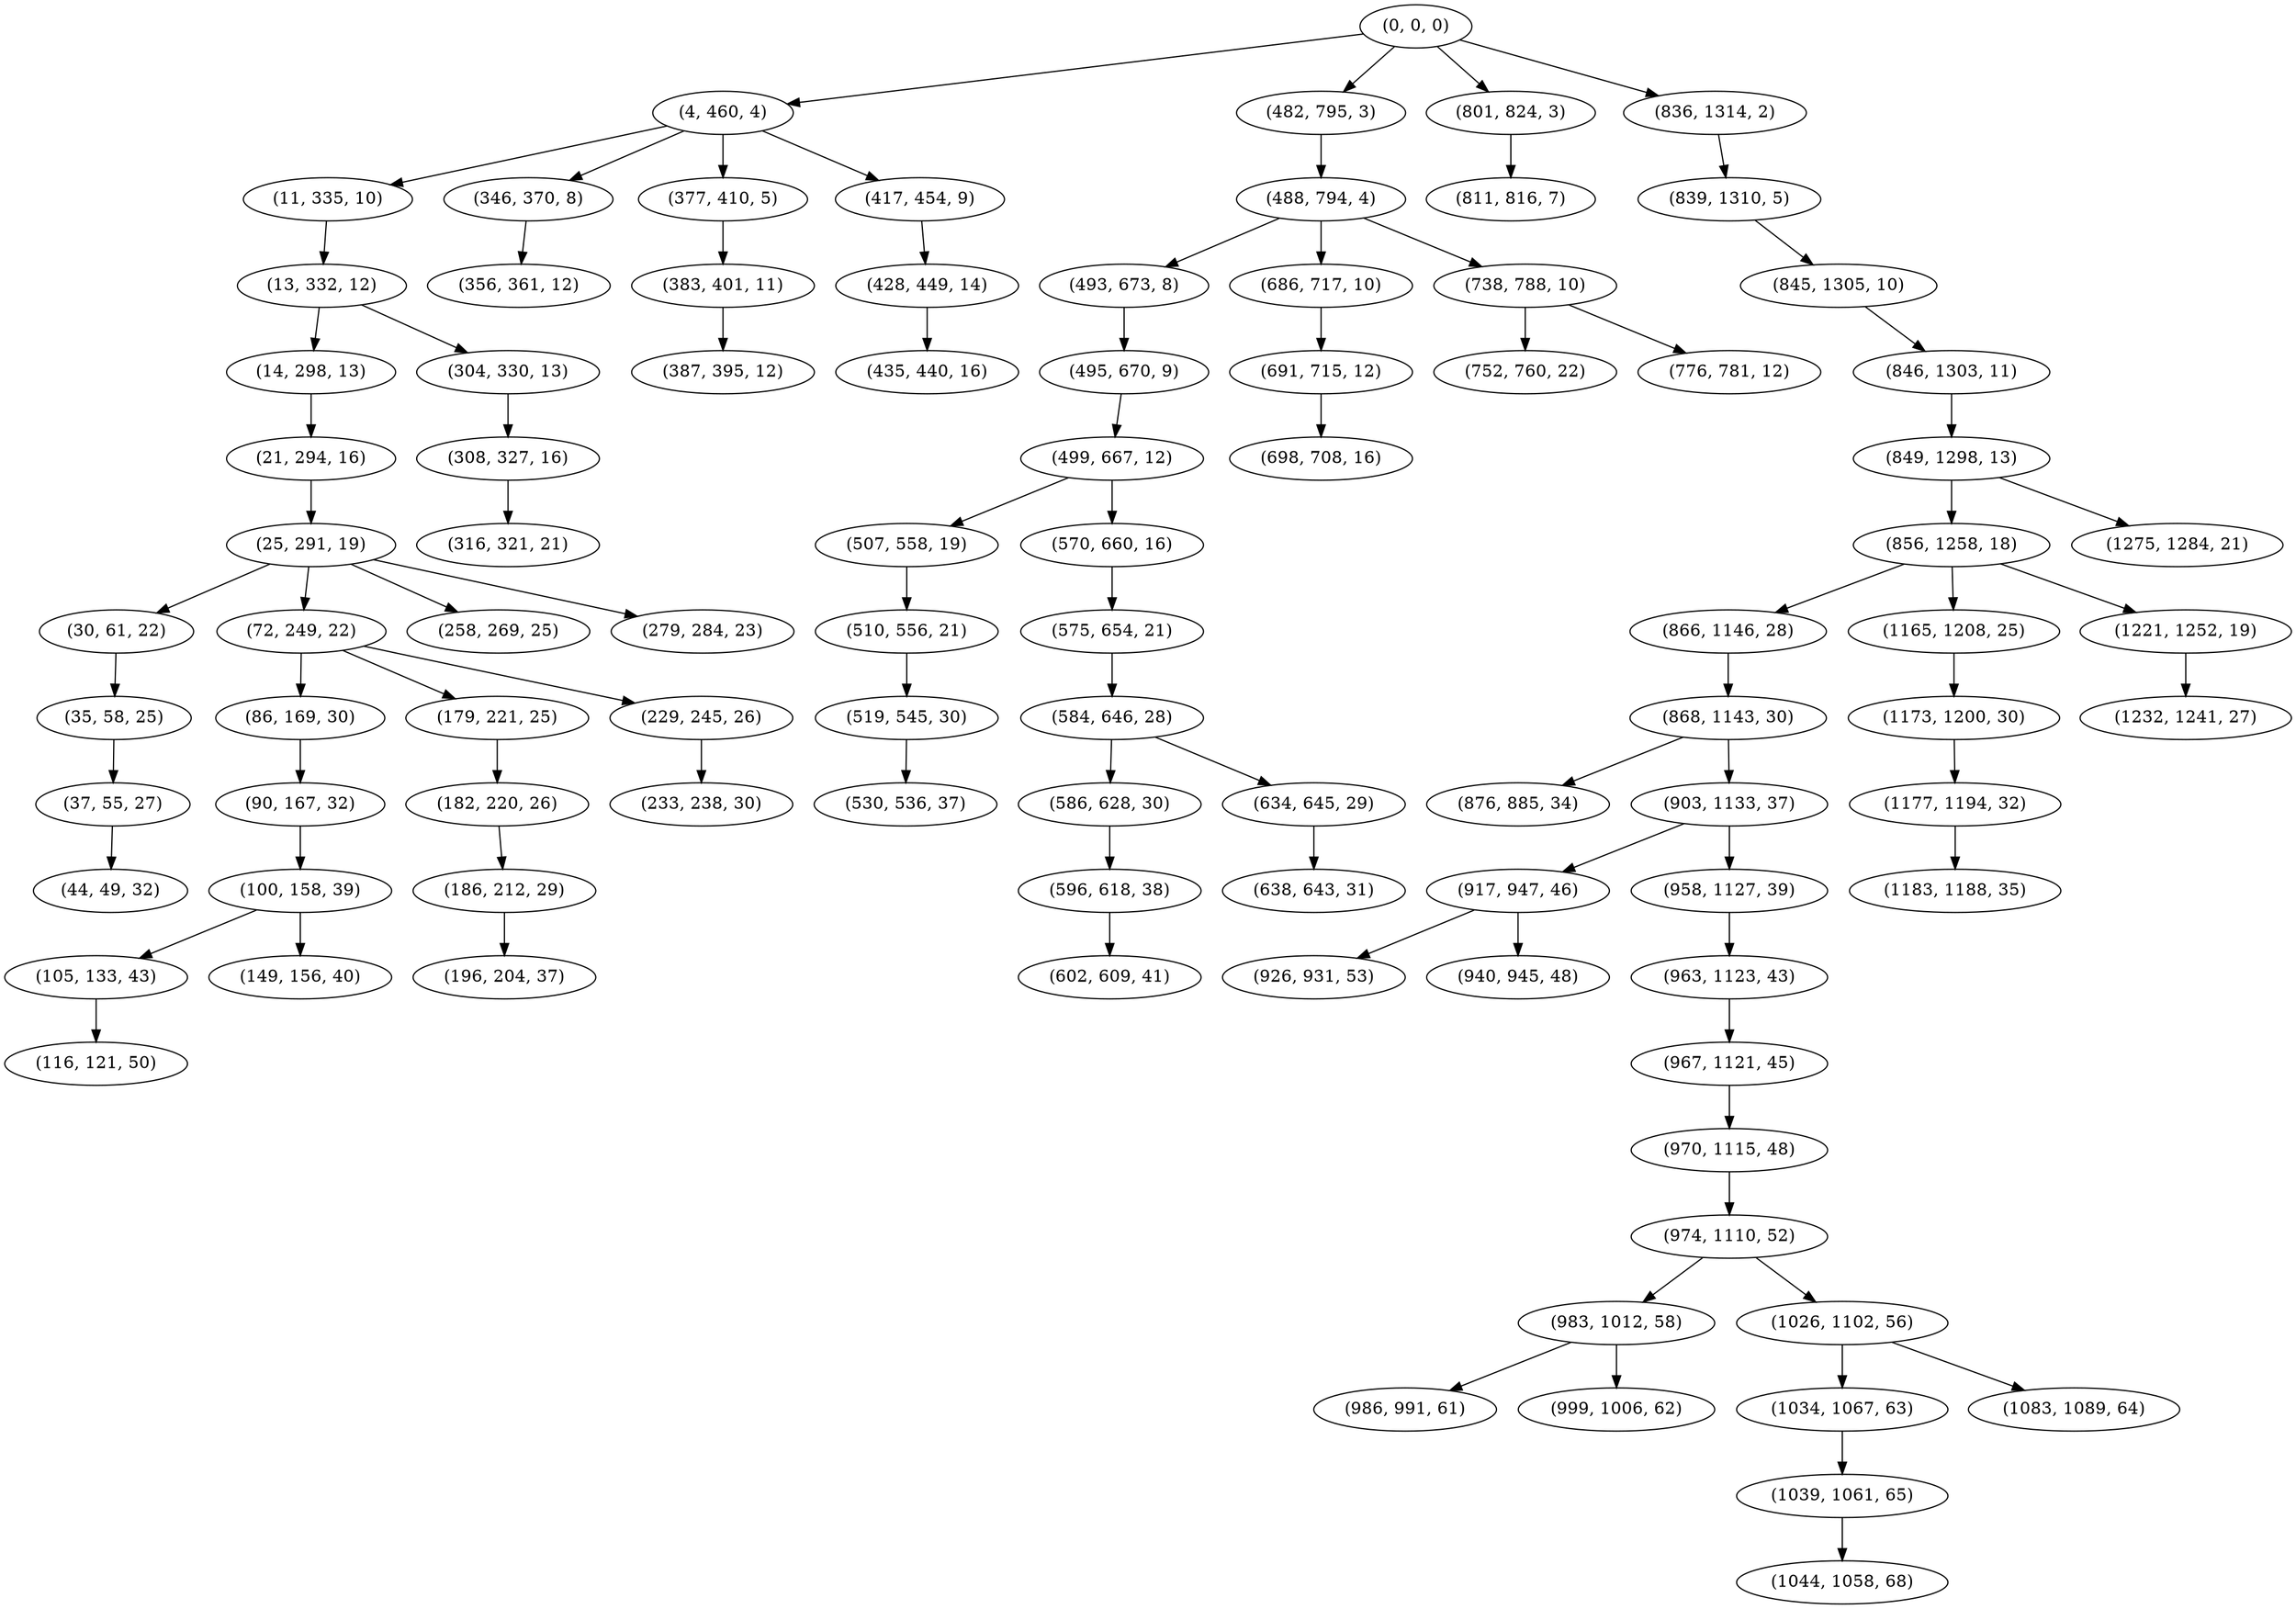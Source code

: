 digraph tree {
    "(0, 0, 0)";
    "(4, 460, 4)";
    "(11, 335, 10)";
    "(13, 332, 12)";
    "(14, 298, 13)";
    "(21, 294, 16)";
    "(25, 291, 19)";
    "(30, 61, 22)";
    "(35, 58, 25)";
    "(37, 55, 27)";
    "(44, 49, 32)";
    "(72, 249, 22)";
    "(86, 169, 30)";
    "(90, 167, 32)";
    "(100, 158, 39)";
    "(105, 133, 43)";
    "(116, 121, 50)";
    "(149, 156, 40)";
    "(179, 221, 25)";
    "(182, 220, 26)";
    "(186, 212, 29)";
    "(196, 204, 37)";
    "(229, 245, 26)";
    "(233, 238, 30)";
    "(258, 269, 25)";
    "(279, 284, 23)";
    "(304, 330, 13)";
    "(308, 327, 16)";
    "(316, 321, 21)";
    "(346, 370, 8)";
    "(356, 361, 12)";
    "(377, 410, 5)";
    "(383, 401, 11)";
    "(387, 395, 12)";
    "(417, 454, 9)";
    "(428, 449, 14)";
    "(435, 440, 16)";
    "(482, 795, 3)";
    "(488, 794, 4)";
    "(493, 673, 8)";
    "(495, 670, 9)";
    "(499, 667, 12)";
    "(507, 558, 19)";
    "(510, 556, 21)";
    "(519, 545, 30)";
    "(530, 536, 37)";
    "(570, 660, 16)";
    "(575, 654, 21)";
    "(584, 646, 28)";
    "(586, 628, 30)";
    "(596, 618, 38)";
    "(602, 609, 41)";
    "(634, 645, 29)";
    "(638, 643, 31)";
    "(686, 717, 10)";
    "(691, 715, 12)";
    "(698, 708, 16)";
    "(738, 788, 10)";
    "(752, 760, 22)";
    "(776, 781, 12)";
    "(801, 824, 3)";
    "(811, 816, 7)";
    "(836, 1314, 2)";
    "(839, 1310, 5)";
    "(845, 1305, 10)";
    "(846, 1303, 11)";
    "(849, 1298, 13)";
    "(856, 1258, 18)";
    "(866, 1146, 28)";
    "(868, 1143, 30)";
    "(876, 885, 34)";
    "(903, 1133, 37)";
    "(917, 947, 46)";
    "(926, 931, 53)";
    "(940, 945, 48)";
    "(958, 1127, 39)";
    "(963, 1123, 43)";
    "(967, 1121, 45)";
    "(970, 1115, 48)";
    "(974, 1110, 52)";
    "(983, 1012, 58)";
    "(986, 991, 61)";
    "(999, 1006, 62)";
    "(1026, 1102, 56)";
    "(1034, 1067, 63)";
    "(1039, 1061, 65)";
    "(1044, 1058, 68)";
    "(1083, 1089, 64)";
    "(1165, 1208, 25)";
    "(1173, 1200, 30)";
    "(1177, 1194, 32)";
    "(1183, 1188, 35)";
    "(1221, 1252, 19)";
    "(1232, 1241, 27)";
    "(1275, 1284, 21)";
    "(0, 0, 0)" -> "(4, 460, 4)";
    "(0, 0, 0)" -> "(482, 795, 3)";
    "(0, 0, 0)" -> "(801, 824, 3)";
    "(0, 0, 0)" -> "(836, 1314, 2)";
    "(4, 460, 4)" -> "(11, 335, 10)";
    "(4, 460, 4)" -> "(346, 370, 8)";
    "(4, 460, 4)" -> "(377, 410, 5)";
    "(4, 460, 4)" -> "(417, 454, 9)";
    "(11, 335, 10)" -> "(13, 332, 12)";
    "(13, 332, 12)" -> "(14, 298, 13)";
    "(13, 332, 12)" -> "(304, 330, 13)";
    "(14, 298, 13)" -> "(21, 294, 16)";
    "(21, 294, 16)" -> "(25, 291, 19)";
    "(25, 291, 19)" -> "(30, 61, 22)";
    "(25, 291, 19)" -> "(72, 249, 22)";
    "(25, 291, 19)" -> "(258, 269, 25)";
    "(25, 291, 19)" -> "(279, 284, 23)";
    "(30, 61, 22)" -> "(35, 58, 25)";
    "(35, 58, 25)" -> "(37, 55, 27)";
    "(37, 55, 27)" -> "(44, 49, 32)";
    "(72, 249, 22)" -> "(86, 169, 30)";
    "(72, 249, 22)" -> "(179, 221, 25)";
    "(72, 249, 22)" -> "(229, 245, 26)";
    "(86, 169, 30)" -> "(90, 167, 32)";
    "(90, 167, 32)" -> "(100, 158, 39)";
    "(100, 158, 39)" -> "(105, 133, 43)";
    "(100, 158, 39)" -> "(149, 156, 40)";
    "(105, 133, 43)" -> "(116, 121, 50)";
    "(179, 221, 25)" -> "(182, 220, 26)";
    "(182, 220, 26)" -> "(186, 212, 29)";
    "(186, 212, 29)" -> "(196, 204, 37)";
    "(229, 245, 26)" -> "(233, 238, 30)";
    "(304, 330, 13)" -> "(308, 327, 16)";
    "(308, 327, 16)" -> "(316, 321, 21)";
    "(346, 370, 8)" -> "(356, 361, 12)";
    "(377, 410, 5)" -> "(383, 401, 11)";
    "(383, 401, 11)" -> "(387, 395, 12)";
    "(417, 454, 9)" -> "(428, 449, 14)";
    "(428, 449, 14)" -> "(435, 440, 16)";
    "(482, 795, 3)" -> "(488, 794, 4)";
    "(488, 794, 4)" -> "(493, 673, 8)";
    "(488, 794, 4)" -> "(686, 717, 10)";
    "(488, 794, 4)" -> "(738, 788, 10)";
    "(493, 673, 8)" -> "(495, 670, 9)";
    "(495, 670, 9)" -> "(499, 667, 12)";
    "(499, 667, 12)" -> "(507, 558, 19)";
    "(499, 667, 12)" -> "(570, 660, 16)";
    "(507, 558, 19)" -> "(510, 556, 21)";
    "(510, 556, 21)" -> "(519, 545, 30)";
    "(519, 545, 30)" -> "(530, 536, 37)";
    "(570, 660, 16)" -> "(575, 654, 21)";
    "(575, 654, 21)" -> "(584, 646, 28)";
    "(584, 646, 28)" -> "(586, 628, 30)";
    "(584, 646, 28)" -> "(634, 645, 29)";
    "(586, 628, 30)" -> "(596, 618, 38)";
    "(596, 618, 38)" -> "(602, 609, 41)";
    "(634, 645, 29)" -> "(638, 643, 31)";
    "(686, 717, 10)" -> "(691, 715, 12)";
    "(691, 715, 12)" -> "(698, 708, 16)";
    "(738, 788, 10)" -> "(752, 760, 22)";
    "(738, 788, 10)" -> "(776, 781, 12)";
    "(801, 824, 3)" -> "(811, 816, 7)";
    "(836, 1314, 2)" -> "(839, 1310, 5)";
    "(839, 1310, 5)" -> "(845, 1305, 10)";
    "(845, 1305, 10)" -> "(846, 1303, 11)";
    "(846, 1303, 11)" -> "(849, 1298, 13)";
    "(849, 1298, 13)" -> "(856, 1258, 18)";
    "(849, 1298, 13)" -> "(1275, 1284, 21)";
    "(856, 1258, 18)" -> "(866, 1146, 28)";
    "(856, 1258, 18)" -> "(1165, 1208, 25)";
    "(856, 1258, 18)" -> "(1221, 1252, 19)";
    "(866, 1146, 28)" -> "(868, 1143, 30)";
    "(868, 1143, 30)" -> "(876, 885, 34)";
    "(868, 1143, 30)" -> "(903, 1133, 37)";
    "(903, 1133, 37)" -> "(917, 947, 46)";
    "(903, 1133, 37)" -> "(958, 1127, 39)";
    "(917, 947, 46)" -> "(926, 931, 53)";
    "(917, 947, 46)" -> "(940, 945, 48)";
    "(958, 1127, 39)" -> "(963, 1123, 43)";
    "(963, 1123, 43)" -> "(967, 1121, 45)";
    "(967, 1121, 45)" -> "(970, 1115, 48)";
    "(970, 1115, 48)" -> "(974, 1110, 52)";
    "(974, 1110, 52)" -> "(983, 1012, 58)";
    "(974, 1110, 52)" -> "(1026, 1102, 56)";
    "(983, 1012, 58)" -> "(986, 991, 61)";
    "(983, 1012, 58)" -> "(999, 1006, 62)";
    "(1026, 1102, 56)" -> "(1034, 1067, 63)";
    "(1026, 1102, 56)" -> "(1083, 1089, 64)";
    "(1034, 1067, 63)" -> "(1039, 1061, 65)";
    "(1039, 1061, 65)" -> "(1044, 1058, 68)";
    "(1165, 1208, 25)" -> "(1173, 1200, 30)";
    "(1173, 1200, 30)" -> "(1177, 1194, 32)";
    "(1177, 1194, 32)" -> "(1183, 1188, 35)";
    "(1221, 1252, 19)" -> "(1232, 1241, 27)";
}
